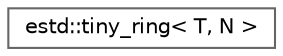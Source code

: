 digraph "Graphical Class Hierarchy"
{
 // LATEX_PDF_SIZE
  bgcolor="transparent";
  edge [fontname=Helvetica,fontsize=10,labelfontname=Helvetica,labelfontsize=10];
  node [fontname=Helvetica,fontsize=10,shape=box,height=0.2,width=0.4];
  rankdir="LR";
  Node0 [id="Node000000",label="estd::tiny_ring\< T, N \>",height=0.2,width=0.4,color="grey40", fillcolor="white", style="filled",URL="$d5/dba/classestd_1_1tiny__ring.html",tooltip=" "];
}
